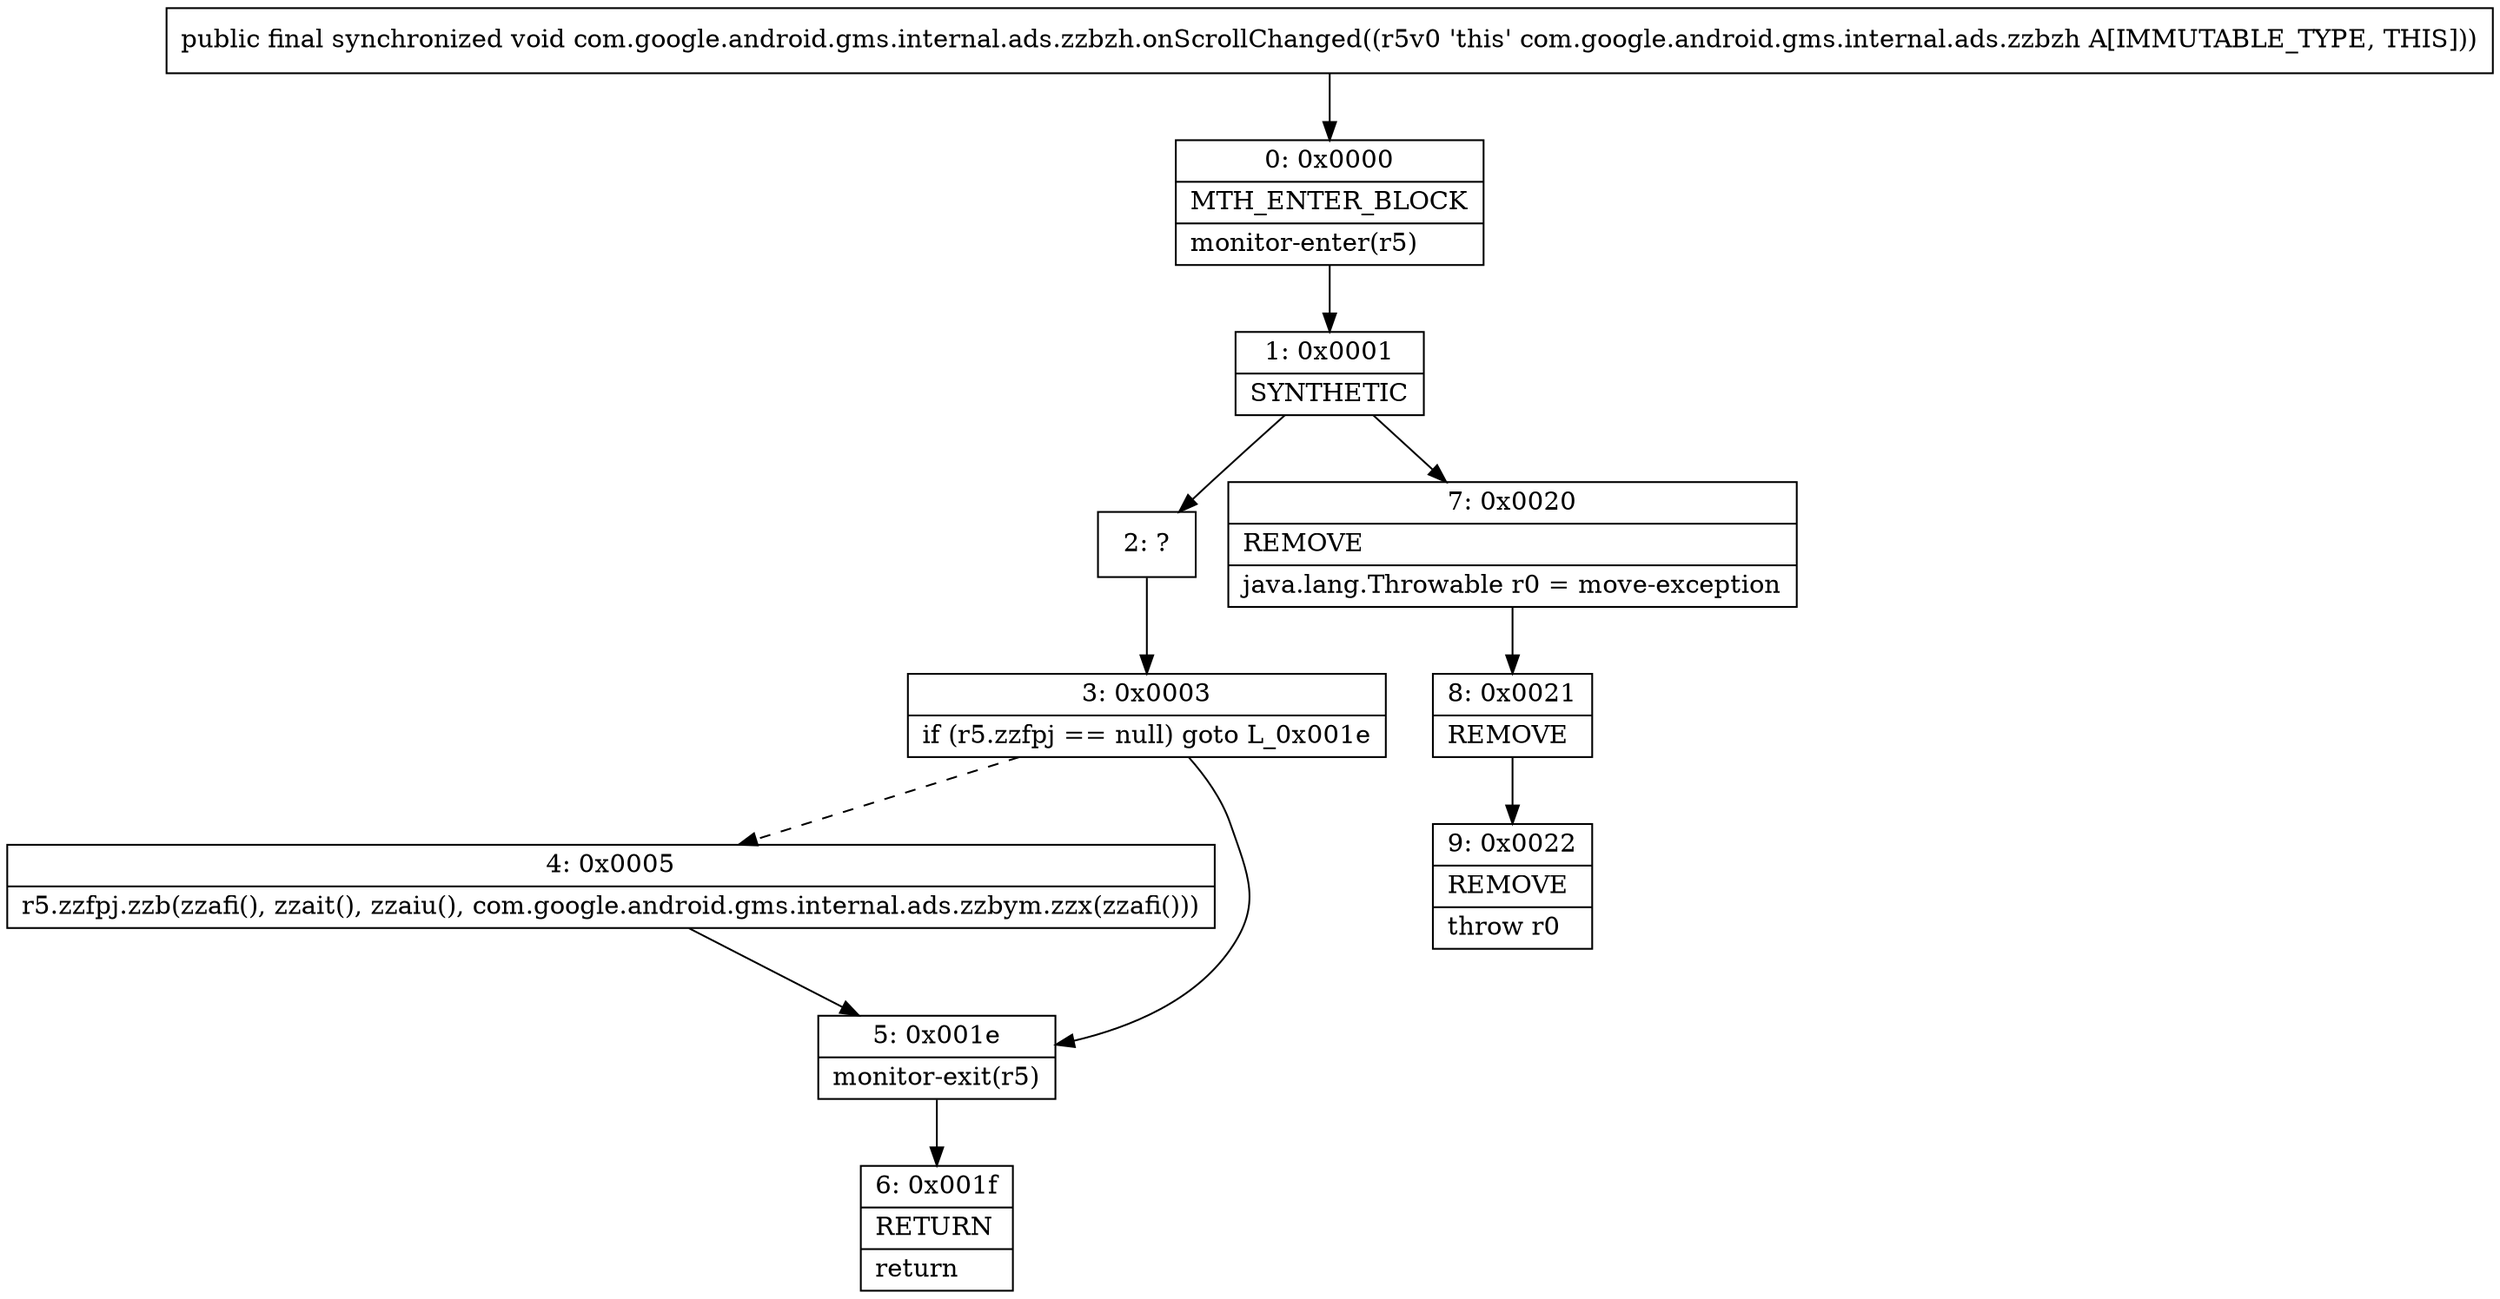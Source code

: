 digraph "CFG forcom.google.android.gms.internal.ads.zzbzh.onScrollChanged()V" {
Node_0 [shape=record,label="{0\:\ 0x0000|MTH_ENTER_BLOCK\l|monitor\-enter(r5)\l}"];
Node_1 [shape=record,label="{1\:\ 0x0001|SYNTHETIC\l}"];
Node_2 [shape=record,label="{2\:\ ?}"];
Node_3 [shape=record,label="{3\:\ 0x0003|if (r5.zzfpj == null) goto L_0x001e\l}"];
Node_4 [shape=record,label="{4\:\ 0x0005|r5.zzfpj.zzb(zzafi(), zzait(), zzaiu(), com.google.android.gms.internal.ads.zzbym.zzx(zzafi()))\l}"];
Node_5 [shape=record,label="{5\:\ 0x001e|monitor\-exit(r5)\l}"];
Node_6 [shape=record,label="{6\:\ 0x001f|RETURN\l|return\l}"];
Node_7 [shape=record,label="{7\:\ 0x0020|REMOVE\l|java.lang.Throwable r0 = move\-exception\l}"];
Node_8 [shape=record,label="{8\:\ 0x0021|REMOVE\l}"];
Node_9 [shape=record,label="{9\:\ 0x0022|REMOVE\l|throw r0\l}"];
MethodNode[shape=record,label="{public final synchronized void com.google.android.gms.internal.ads.zzbzh.onScrollChanged((r5v0 'this' com.google.android.gms.internal.ads.zzbzh A[IMMUTABLE_TYPE, THIS])) }"];
MethodNode -> Node_0;
Node_0 -> Node_1;
Node_1 -> Node_2;
Node_1 -> Node_7;
Node_2 -> Node_3;
Node_3 -> Node_4[style=dashed];
Node_3 -> Node_5;
Node_4 -> Node_5;
Node_5 -> Node_6;
Node_7 -> Node_8;
Node_8 -> Node_9;
}


